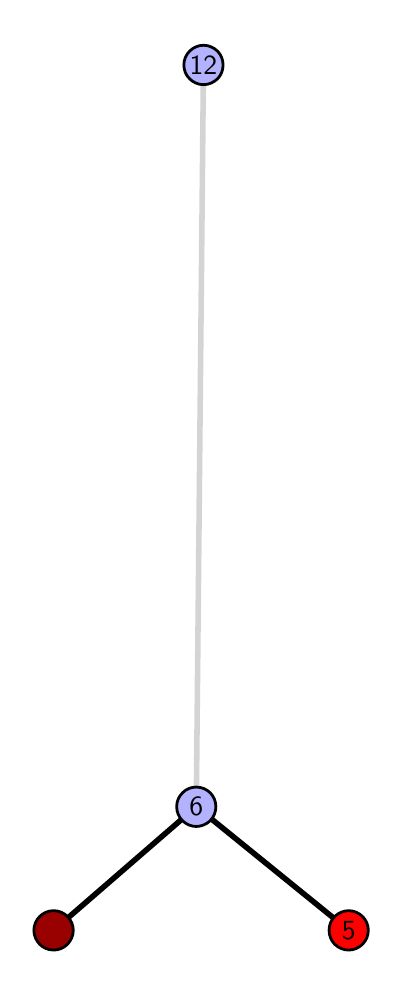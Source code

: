 \begingroup%
\makeatletter%
\begin{pgfpicture}%
\pgfpathrectangle{\pgfpointorigin}{\pgfqpoint{1.749in}{4.7in}}%
\pgfusepath{use as bounding box, clip}%
\begin{pgfscope}%
\pgfsetbuttcap%
\pgfsetmiterjoin%
\definecolor{currentfill}{rgb}{1.0,1.0,1.0}%
\pgfsetfillcolor{currentfill}%
\pgfsetlinewidth{0.0pt}%
\definecolor{currentstroke}{rgb}{1.0,1.0,1.0}%
\pgfsetstrokecolor{currentstroke}%
\pgfsetdash{}{0pt}%
\pgfpathmoveto{\pgfqpoint{0.0in}{0.0in}}%
\pgfpathlineto{\pgfqpoint{1.749in}{0.0in}}%
\pgfpathlineto{\pgfqpoint{1.749in}{4.7in}}%
\pgfpathlineto{\pgfqpoint{0.0in}{4.7in}}%
\pgfpathlineto{\pgfqpoint{0.0in}{0.0in}}%
\pgfpathclose%
\pgfusepath{fill}%
\end{pgfscope}%
\begin{pgfscope}%
\pgfsetbuttcap%
\pgfsetmiterjoin%
\definecolor{currentfill}{rgb}{1.0,1.0,1.0}%
\pgfsetfillcolor{currentfill}%
\pgfsetlinewidth{0.0pt}%
\definecolor{currentstroke}{rgb}{0.0,0.0,0.0}%
\pgfsetstrokecolor{currentstroke}%
\pgfsetstrokeopacity{0.0}%
\pgfsetdash{}{0pt}%
\pgfpathmoveto{\pgfqpoint{0.1in}{0.1in}}%
\pgfpathlineto{\pgfqpoint{1.634in}{0.1in}}%
\pgfpathlineto{\pgfqpoint{1.634in}{4.6in}}%
\pgfpathlineto{\pgfqpoint{0.1in}{4.6in}}%
\pgfpathlineto{\pgfqpoint{0.1in}{0.1in}}%
\pgfpathclose%
\pgfusepath{fill}%
\end{pgfscope}%
\begin{pgfscope}%
\pgfpathrectangle{\pgfqpoint{0.1in}{0.1in}}{\pgfqpoint{1.534in}{4.5in}}%
\pgfusepath{clip}%
\pgfsetrectcap%
\pgfsetroundjoin%
\pgfsetlinewidth{2.007pt}%
\definecolor{currentstroke}{rgb}{0.0,0.0,0.0}%
\pgfsetstrokecolor{currentstroke}%
\pgfsetdash{}{0pt}%
\pgfpathmoveto{\pgfqpoint{1.605in}{0.187in}}%
\pgfpathlineto{\pgfqpoint{0.843in}{0.805in}}%
\pgfusepath{stroke}%
\end{pgfscope}%
\begin{pgfscope}%
\pgfpathrectangle{\pgfqpoint{0.1in}{0.1in}}{\pgfqpoint{1.534in}{4.5in}}%
\pgfusepath{clip}%
\pgfsetrectcap%
\pgfsetroundjoin%
\pgfsetlinewidth{2.007pt}%
\definecolor{currentstroke}{rgb}{0.0,0.0,0.0}%
\pgfsetstrokecolor{currentstroke}%
\pgfsetdash{}{0pt}%
\pgfpathmoveto{\pgfqpoint{0.13in}{0.187in}}%
\pgfpathlineto{\pgfqpoint{0.843in}{0.805in}}%
\pgfusepath{stroke}%
\end{pgfscope}%
\begin{pgfscope}%
\pgfpathrectangle{\pgfqpoint{0.1in}{0.1in}}{\pgfqpoint{1.534in}{4.5in}}%
\pgfusepath{clip}%
\pgfsetrectcap%
\pgfsetroundjoin%
\pgfsetlinewidth{2.007pt}%
\definecolor{currentstroke}{rgb}{0.833,0.833,0.833}%
\pgfsetstrokecolor{currentstroke}%
\pgfsetdash{}{0pt}%
\pgfpathmoveto{\pgfqpoint{0.843in}{0.805in}}%
\pgfpathlineto{\pgfqpoint{0.879in}{4.513in}}%
\pgfusepath{stroke}%
\end{pgfscope}%
\begin{pgfscope}%
\pgfsetbuttcap%
\pgfsetroundjoin%
\definecolor{currentfill}{rgb}{0.7,0.7,1.0}%
\pgfsetfillcolor{currentfill}%
\pgfsetlinewidth{1.004pt}%
\definecolor{currentstroke}{rgb}{0.0,0.0,0.0}%
\pgfsetstrokecolor{currentstroke}%
\pgfsetdash{}{0pt}%
\pgfpathmoveto{\pgfqpoint{0.843in}{0.706in}}%
\pgfpathcurveto{\pgfqpoint{0.869in}{0.706in}}{\pgfqpoint{0.894in}{0.717in}}{\pgfqpoint{0.913in}{0.735in}}%
\pgfpathcurveto{\pgfqpoint{0.931in}{0.754in}}{\pgfqpoint{0.941in}{0.779in}}{\pgfqpoint{0.941in}{0.805in}}%
\pgfpathcurveto{\pgfqpoint{0.941in}{0.831in}}{\pgfqpoint{0.931in}{0.856in}}{\pgfqpoint{0.913in}{0.874in}}%
\pgfpathcurveto{\pgfqpoint{0.894in}{0.893in}}{\pgfqpoint{0.869in}{0.903in}}{\pgfqpoint{0.843in}{0.903in}}%
\pgfpathcurveto{\pgfqpoint{0.817in}{0.903in}}{\pgfqpoint{0.792in}{0.893in}}{\pgfqpoint{0.774in}{0.874in}}%
\pgfpathcurveto{\pgfqpoint{0.755in}{0.856in}}{\pgfqpoint{0.745in}{0.831in}}{\pgfqpoint{0.745in}{0.805in}}%
\pgfpathcurveto{\pgfqpoint{0.745in}{0.779in}}{\pgfqpoint{0.755in}{0.754in}}{\pgfqpoint{0.774in}{0.735in}}%
\pgfpathcurveto{\pgfqpoint{0.792in}{0.717in}}{\pgfqpoint{0.817in}{0.706in}}{\pgfqpoint{0.843in}{0.706in}}%
\pgfpathlineto{\pgfqpoint{0.843in}{0.706in}}%
\pgfpathclose%
\pgfusepath{stroke,fill}%
\end{pgfscope}%
\begin{pgfscope}%
\pgfsetbuttcap%
\pgfsetroundjoin%
\definecolor{currentfill}{rgb}{0.7,0.7,1.0}%
\pgfsetfillcolor{currentfill}%
\pgfsetlinewidth{1.004pt}%
\definecolor{currentstroke}{rgb}{0.0,0.0,0.0}%
\pgfsetstrokecolor{currentstroke}%
\pgfsetdash{}{0pt}%
\pgfpathmoveto{\pgfqpoint{0.879in}{4.415in}}%
\pgfpathcurveto{\pgfqpoint{0.905in}{4.415in}}{\pgfqpoint{0.93in}{4.426in}}{\pgfqpoint{0.949in}{4.444in}}%
\pgfpathcurveto{\pgfqpoint{0.967in}{4.462in}}{\pgfqpoint{0.977in}{4.487in}}{\pgfqpoint{0.977in}{4.513in}}%
\pgfpathcurveto{\pgfqpoint{0.977in}{4.54in}}{\pgfqpoint{0.967in}{4.564in}}{\pgfqpoint{0.949in}{4.583in}}%
\pgfpathcurveto{\pgfqpoint{0.93in}{4.601in}}{\pgfqpoint{0.905in}{4.612in}}{\pgfqpoint{0.879in}{4.612in}}%
\pgfpathcurveto{\pgfqpoint{0.853in}{4.612in}}{\pgfqpoint{0.828in}{4.601in}}{\pgfqpoint{0.81in}{4.583in}}%
\pgfpathcurveto{\pgfqpoint{0.791in}{4.564in}}{\pgfqpoint{0.781in}{4.54in}}{\pgfqpoint{0.781in}{4.513in}}%
\pgfpathcurveto{\pgfqpoint{0.781in}{4.487in}}{\pgfqpoint{0.791in}{4.462in}}{\pgfqpoint{0.81in}{4.444in}}%
\pgfpathcurveto{\pgfqpoint{0.828in}{4.426in}}{\pgfqpoint{0.853in}{4.415in}}{\pgfqpoint{0.879in}{4.415in}}%
\pgfpathlineto{\pgfqpoint{0.879in}{4.415in}}%
\pgfpathclose%
\pgfusepath{stroke,fill}%
\end{pgfscope}%
\begin{pgfscope}%
\pgfsetbuttcap%
\pgfsetroundjoin%
\definecolor{currentfill}{rgb}{0.6,0.0,0.0}%
\pgfsetfillcolor{currentfill}%
\pgfsetlinewidth{1.004pt}%
\definecolor{currentstroke}{rgb}{0.0,0.0,0.0}%
\pgfsetstrokecolor{currentstroke}%
\pgfsetdash{}{0pt}%
\pgfpathmoveto{\pgfqpoint{0.13in}{0.088in}}%
\pgfpathcurveto{\pgfqpoint{0.156in}{0.088in}}{\pgfqpoint{0.181in}{0.099in}}{\pgfqpoint{0.199in}{0.117in}}%
\pgfpathcurveto{\pgfqpoint{0.217in}{0.136in}}{\pgfqpoint{0.228in}{0.16in}}{\pgfqpoint{0.228in}{0.187in}}%
\pgfpathcurveto{\pgfqpoint{0.228in}{0.213in}}{\pgfqpoint{0.217in}{0.238in}}{\pgfqpoint{0.199in}{0.256in}}%
\pgfpathcurveto{\pgfqpoint{0.181in}{0.274in}}{\pgfqpoint{0.156in}{0.285in}}{\pgfqpoint{0.13in}{0.285in}}%
\pgfpathcurveto{\pgfqpoint{0.103in}{0.285in}}{\pgfqpoint{0.078in}{0.274in}}{\pgfqpoint{0.06in}{0.256in}}%
\pgfpathcurveto{\pgfqpoint{0.042in}{0.238in}}{\pgfqpoint{0.031in}{0.213in}}{\pgfqpoint{0.031in}{0.187in}}%
\pgfpathcurveto{\pgfqpoint{0.031in}{0.16in}}{\pgfqpoint{0.042in}{0.136in}}{\pgfqpoint{0.06in}{0.117in}}%
\pgfpathcurveto{\pgfqpoint{0.078in}{0.099in}}{\pgfqpoint{0.103in}{0.088in}}{\pgfqpoint{0.13in}{0.088in}}%
\pgfpathlineto{\pgfqpoint{0.13in}{0.088in}}%
\pgfpathclose%
\pgfusepath{stroke,fill}%
\end{pgfscope}%
\begin{pgfscope}%
\pgfsetbuttcap%
\pgfsetroundjoin%
\definecolor{currentfill}{rgb}{1.0,0.0,0.0}%
\pgfsetfillcolor{currentfill}%
\pgfsetlinewidth{1.004pt}%
\definecolor{currentstroke}{rgb}{0.0,0.0,0.0}%
\pgfsetstrokecolor{currentstroke}%
\pgfsetdash{}{0pt}%
\pgfpathmoveto{\pgfqpoint{1.605in}{0.088in}}%
\pgfpathcurveto{\pgfqpoint{1.631in}{0.088in}}{\pgfqpoint{1.656in}{0.099in}}{\pgfqpoint{1.674in}{0.117in}}%
\pgfpathcurveto{\pgfqpoint{1.693in}{0.136in}}{\pgfqpoint{1.703in}{0.16in}}{\pgfqpoint{1.703in}{0.187in}}%
\pgfpathcurveto{\pgfqpoint{1.703in}{0.213in}}{\pgfqpoint{1.693in}{0.238in}}{\pgfqpoint{1.674in}{0.256in}}%
\pgfpathcurveto{\pgfqpoint{1.656in}{0.274in}}{\pgfqpoint{1.631in}{0.285in}}{\pgfqpoint{1.605in}{0.285in}}%
\pgfpathcurveto{\pgfqpoint{1.579in}{0.285in}}{\pgfqpoint{1.554in}{0.274in}}{\pgfqpoint{1.535in}{0.256in}}%
\pgfpathcurveto{\pgfqpoint{1.517in}{0.238in}}{\pgfqpoint{1.507in}{0.213in}}{\pgfqpoint{1.507in}{0.187in}}%
\pgfpathcurveto{\pgfqpoint{1.507in}{0.16in}}{\pgfqpoint{1.517in}{0.136in}}{\pgfqpoint{1.535in}{0.117in}}%
\pgfpathcurveto{\pgfqpoint{1.554in}{0.099in}}{\pgfqpoint{1.579in}{0.088in}}{\pgfqpoint{1.605in}{0.088in}}%
\pgfpathlineto{\pgfqpoint{1.605in}{0.088in}}%
\pgfpathclose%
\pgfusepath{stroke,fill}%
\end{pgfscope}%
\begin{pgfscope}%
\definecolor{textcolor}{rgb}{0.0,0.0,0.0}%
\pgfsetstrokecolor{textcolor}%
\pgfsetfillcolor{textcolor}%
\pgftext[x=1.605in,y=0.187in,,]{\color{textcolor}\sffamily\fontsize{10.0}{12.0}\selectfont 5}%
\end{pgfscope}%
\begin{pgfscope}%
\definecolor{textcolor}{rgb}{0.0,0.0,0.0}%
\pgfsetstrokecolor{textcolor}%
\pgfsetfillcolor{textcolor}%
\pgftext[x=0.843in,y=0.805in,,]{\color{textcolor}\sffamily\fontsize{10.0}{12.0}\selectfont 6}%
\end{pgfscope}%
\begin{pgfscope}%
\definecolor{textcolor}{rgb}{0.0,0.0,0.0}%
\pgfsetstrokecolor{textcolor}%
\pgfsetfillcolor{textcolor}%
\pgftext[x=0.879in,y=4.513in,,]{\color{textcolor}\sffamily\fontsize{10.0}{12.0}\selectfont 12}%
\end{pgfscope}%
\end{pgfpicture}%
\makeatother%
\endgroup%
